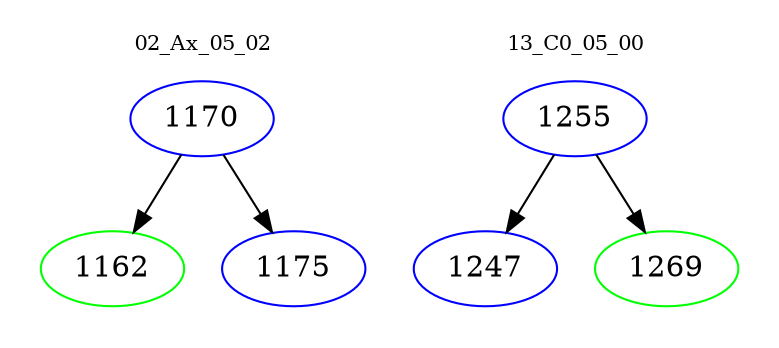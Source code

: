 digraph{
subgraph cluster_0 {
color = white
label = "02_Ax_05_02";
fontsize=10;
T0_1170 [label="1170", color="blue"]
T0_1170 -> T0_1162 [color="black"]
T0_1162 [label="1162", color="green"]
T0_1170 -> T0_1175 [color="black"]
T0_1175 [label="1175", color="blue"]
}
subgraph cluster_1 {
color = white
label = "13_C0_05_00";
fontsize=10;
T1_1255 [label="1255", color="blue"]
T1_1255 -> T1_1247 [color="black"]
T1_1247 [label="1247", color="blue"]
T1_1255 -> T1_1269 [color="black"]
T1_1269 [label="1269", color="green"]
}
}
